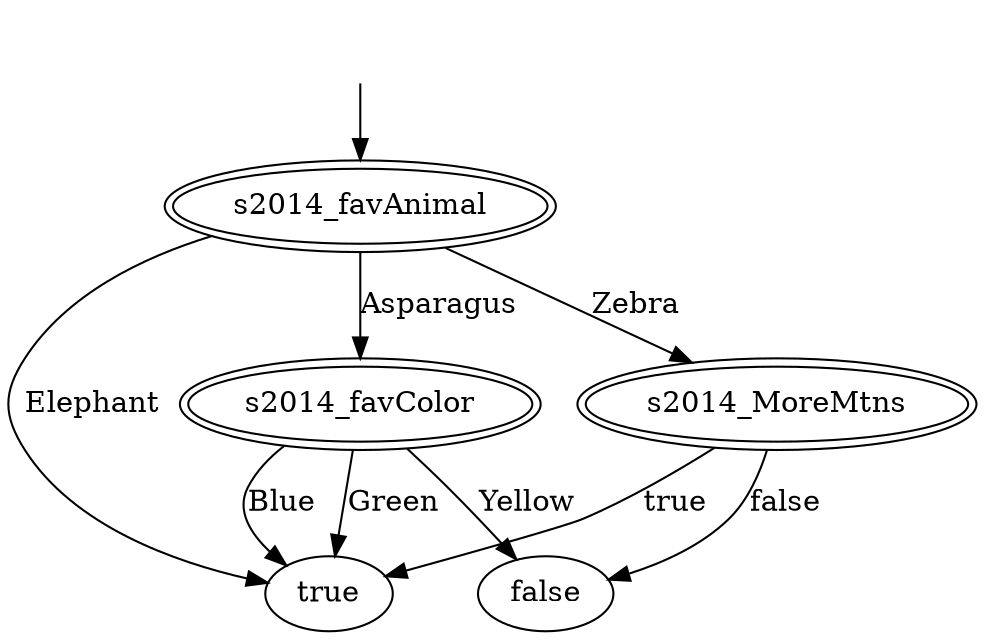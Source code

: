 digraph G {
node0 [style=invis]
node0 -> "153381868" [label=""]
"153381868"[label="s2014_favAnimal",peripheries=2]
"153381868" -> "908679076" [label="Asparagus"]
"908679076"[label="s2014_favColor",peripheries=2]
"908679076" -> "true" [label="Blue"]
"true"[label="true"]
"908679076" -> "true" [label="Green"]
"true"[label="true"]
"908679076" -> "false" [label="Yellow"]
"false"[label="false"]
"153381868" -> "1413016515" [label="Zebra"]
"1413016515"[label="s2014_MoreMtns",peripheries=2]
"1413016515" -> "false" [label="false"]
"false"[label="false"]
"1413016515" -> "true" [label="true"]
"true"[label="true"]
"153381868" -> "true" [label="Elephant"]
"true"[label="true"]
}